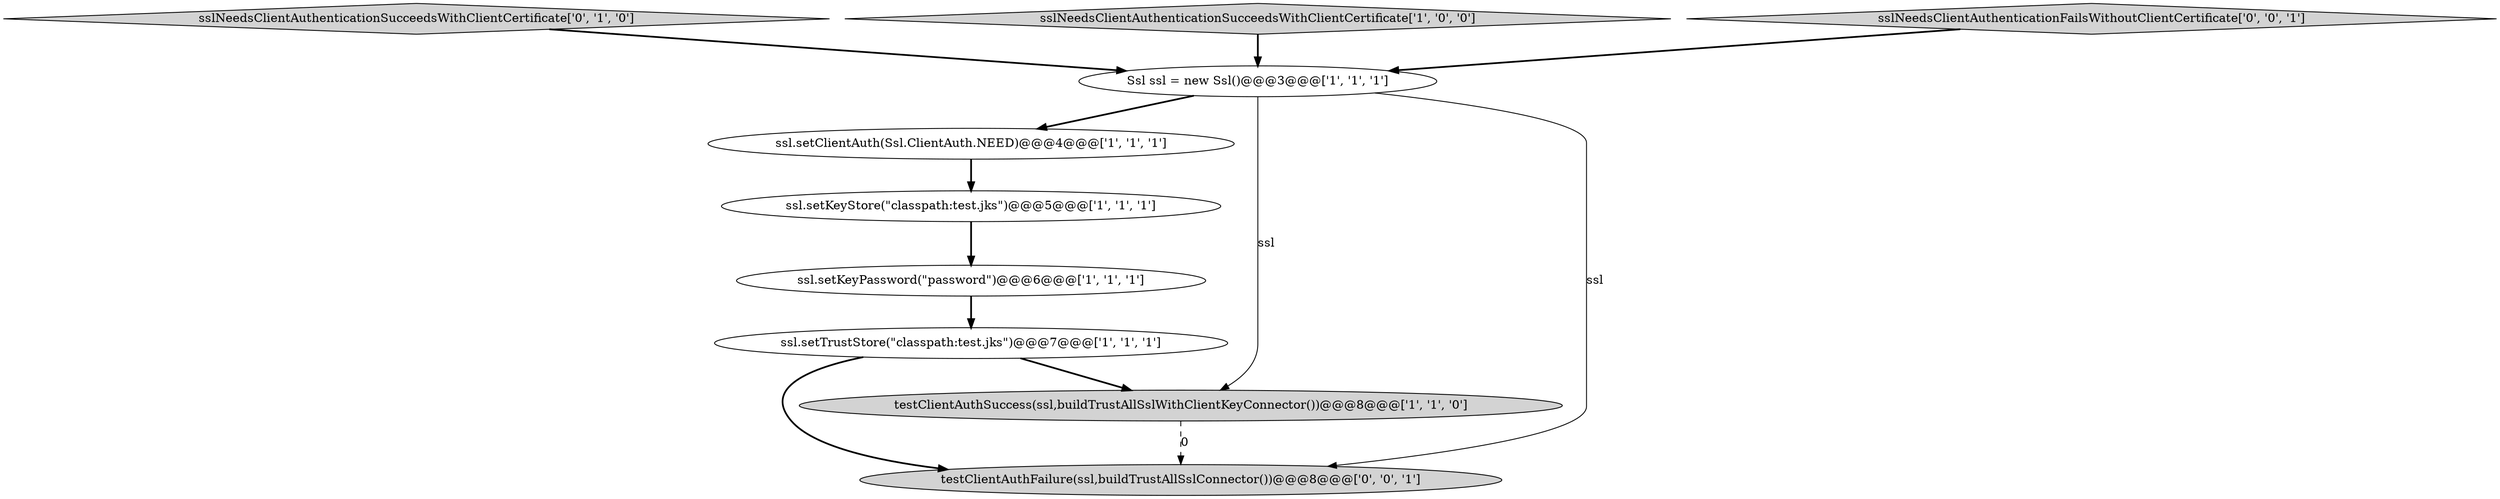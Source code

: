 digraph {
0 [style = filled, label = "Ssl ssl = new Ssl()@@@3@@@['1', '1', '1']", fillcolor = white, shape = ellipse image = "AAA0AAABBB1BBB"];
3 [style = filled, label = "ssl.setClientAuth(Ssl.ClientAuth.NEED)@@@4@@@['1', '1', '1']", fillcolor = white, shape = ellipse image = "AAA0AAABBB1BBB"];
7 [style = filled, label = "sslNeedsClientAuthenticationSucceedsWithClientCertificate['0', '1', '0']", fillcolor = lightgray, shape = diamond image = "AAA0AAABBB2BBB"];
5 [style = filled, label = "sslNeedsClientAuthenticationSucceedsWithClientCertificate['1', '0', '0']", fillcolor = lightgray, shape = diamond image = "AAA0AAABBB1BBB"];
2 [style = filled, label = "ssl.setTrustStore(\"classpath:test.jks\")@@@7@@@['1', '1', '1']", fillcolor = white, shape = ellipse image = "AAA0AAABBB1BBB"];
1 [style = filled, label = "ssl.setKeyPassword(\"password\")@@@6@@@['1', '1', '1']", fillcolor = white, shape = ellipse image = "AAA0AAABBB1BBB"];
9 [style = filled, label = "sslNeedsClientAuthenticationFailsWithoutClientCertificate['0', '0', '1']", fillcolor = lightgray, shape = diamond image = "AAA0AAABBB3BBB"];
6 [style = filled, label = "testClientAuthSuccess(ssl,buildTrustAllSslWithClientKeyConnector())@@@8@@@['1', '1', '0']", fillcolor = lightgray, shape = ellipse image = "AAA0AAABBB1BBB"];
8 [style = filled, label = "testClientAuthFailure(ssl,buildTrustAllSslConnector())@@@8@@@['0', '0', '1']", fillcolor = lightgray, shape = ellipse image = "AAA0AAABBB3BBB"];
4 [style = filled, label = "ssl.setKeyStore(\"classpath:test.jks\")@@@5@@@['1', '1', '1']", fillcolor = white, shape = ellipse image = "AAA0AAABBB1BBB"];
0->3 [style = bold, label=""];
1->2 [style = bold, label=""];
4->1 [style = bold, label=""];
7->0 [style = bold, label=""];
0->6 [style = solid, label="ssl"];
6->8 [style = dashed, label="0"];
9->0 [style = bold, label=""];
0->8 [style = solid, label="ssl"];
5->0 [style = bold, label=""];
3->4 [style = bold, label=""];
2->6 [style = bold, label=""];
2->8 [style = bold, label=""];
}
